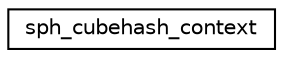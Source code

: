 digraph "Graphical Class Hierarchy"
{
 // LATEX_PDF_SIZE
  edge [fontname="Helvetica",fontsize="10",labelfontname="Helvetica",labelfontsize="10"];
  node [fontname="Helvetica",fontsize="10",shape=record];
  rankdir="LR";
  Node0 [label="sph_cubehash_context",height=0.2,width=0.4,color="black", fillcolor="white", style="filled",URL="$structsph__cubehash__context.html",tooltip=" "];
}
